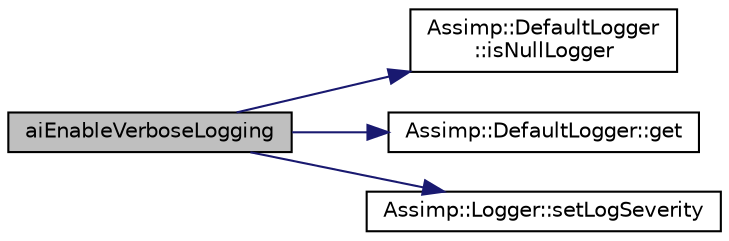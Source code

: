digraph "aiEnableVerboseLogging"
{
  edge [fontname="Helvetica",fontsize="10",labelfontname="Helvetica",labelfontsize="10"];
  node [fontname="Helvetica",fontsize="10",shape=record];
  rankdir="LR";
  Node1 [label="aiEnableVerboseLogging",height=0.2,width=0.4,color="black", fillcolor="grey75", style="filled", fontcolor="black"];
  Node1 -> Node2 [color="midnightblue",fontsize="10",style="solid"];
  Node2 [label="Assimp::DefaultLogger\l::isNullLogger",height=0.2,width=0.4,color="black", fillcolor="white", style="filled",URL="$class_assimp_1_1_default_logger.html#a55ea67b3770c321fa0bda541763495a8",tooltip="Return whether a #NullLogger is currently active. "];
  Node1 -> Node3 [color="midnightblue",fontsize="10",style="solid"];
  Node3 [label="Assimp::DefaultLogger::get",height=0.2,width=0.4,color="black", fillcolor="white", style="filled",URL="$class_assimp_1_1_default_logger.html#a093cac26b06553ac774f84769cb0d691",tooltip="Getter for singleton instance. "];
  Node1 -> Node4 [color="midnightblue",fontsize="10",style="solid"];
  Node4 [label="Assimp::Logger::setLogSeverity",height=0.2,width=0.4,color="black", fillcolor="white", style="filled",URL="$class_assimp_1_1_logger.html#a8fb4fa4c2c329a36ac39bc9c743925f1",tooltip="Set a new log severity. "];
}
